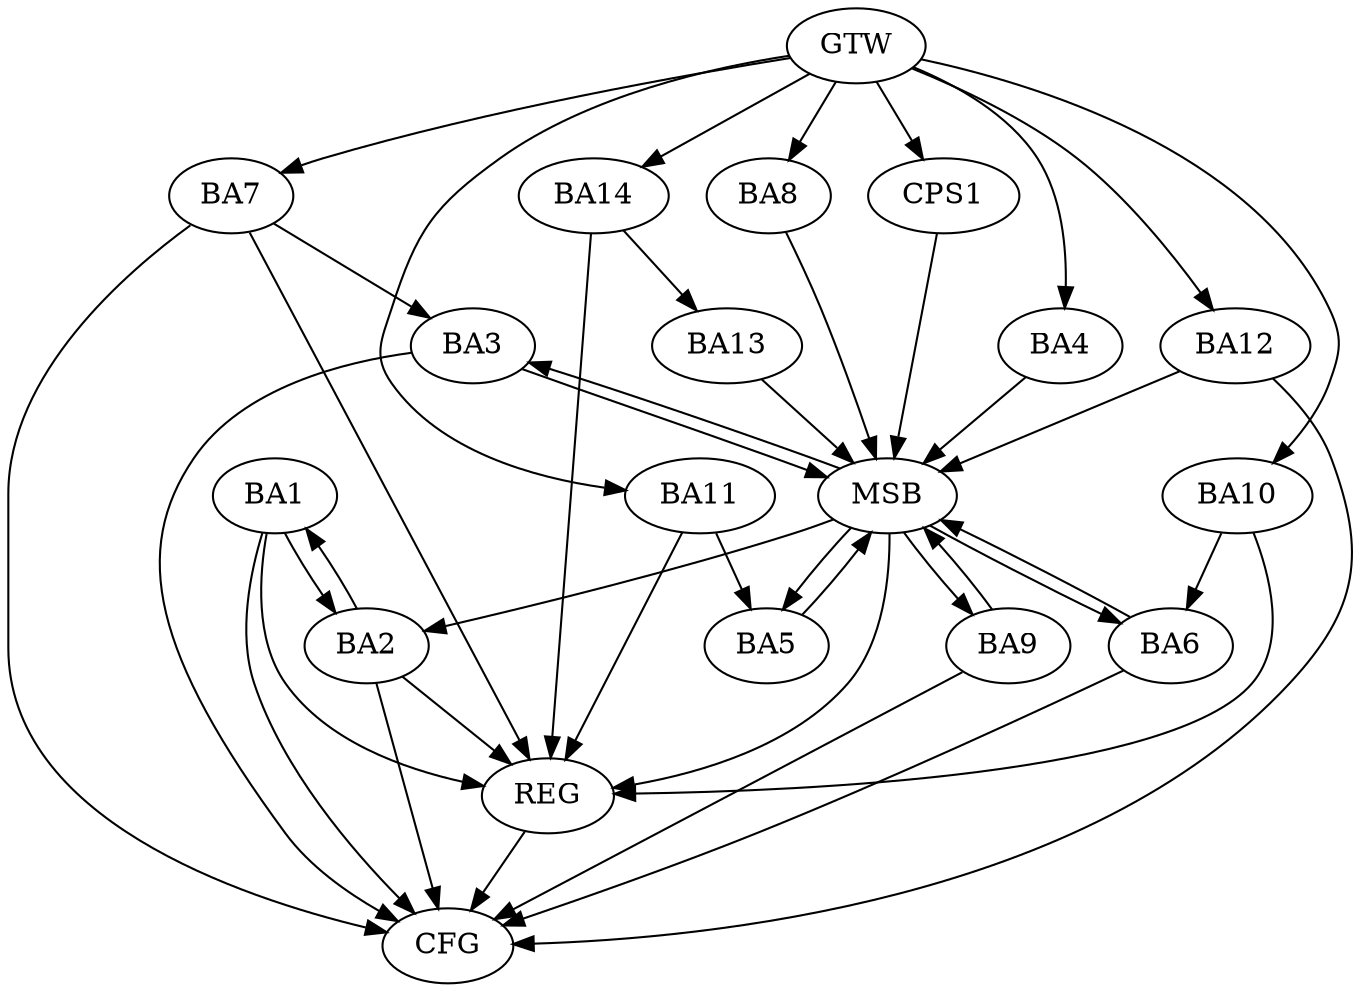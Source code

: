 strict digraph G {
  BA1 [ label="BA1" ];
  BA2 [ label="BA2" ];
  BA3 [ label="BA3" ];
  BA4 [ label="BA4" ];
  BA5 [ label="BA5" ];
  BA6 [ label="BA6" ];
  BA7 [ label="BA7" ];
  BA8 [ label="BA8" ];
  BA9 [ label="BA9" ];
  BA10 [ label="BA10" ];
  BA11 [ label="BA11" ];
  BA12 [ label="BA12" ];
  BA13 [ label="BA13" ];
  BA14 [ label="BA14" ];
  CPS1 [ label="CPS1" ];
  GTW [ label="GTW" ];
  REG [ label="REG" ];
  MSB [ label="MSB" ];
  CFG [ label="CFG" ];
  BA1 -> BA2;
  BA2 -> BA1;
  BA7 -> BA3;
  BA10 -> BA6;
  BA11 -> BA5;
  BA14 -> BA13;
  GTW -> BA4;
  GTW -> BA7;
  GTW -> BA8;
  GTW -> BA10;
  GTW -> BA11;
  GTW -> BA12;
  GTW -> BA14;
  GTW -> CPS1;
  BA1 -> REG;
  BA2 -> REG;
  BA7 -> REG;
  BA10 -> REG;
  BA11 -> REG;
  BA14 -> REG;
  BA3 -> MSB;
  MSB -> BA2;
  MSB -> REG;
  BA4 -> MSB;
  BA5 -> MSB;
  BA6 -> MSB;
  BA8 -> MSB;
  BA9 -> MSB;
  MSB -> BA5;
  BA12 -> MSB;
  MSB -> BA3;
  BA13 -> MSB;
  MSB -> BA9;
  CPS1 -> MSB;
  MSB -> BA6;
  BA2 -> CFG;
  BA6 -> CFG;
  BA3 -> CFG;
  BA1 -> CFG;
  BA9 -> CFG;
  BA7 -> CFG;
  BA12 -> CFG;
  REG -> CFG;
}
